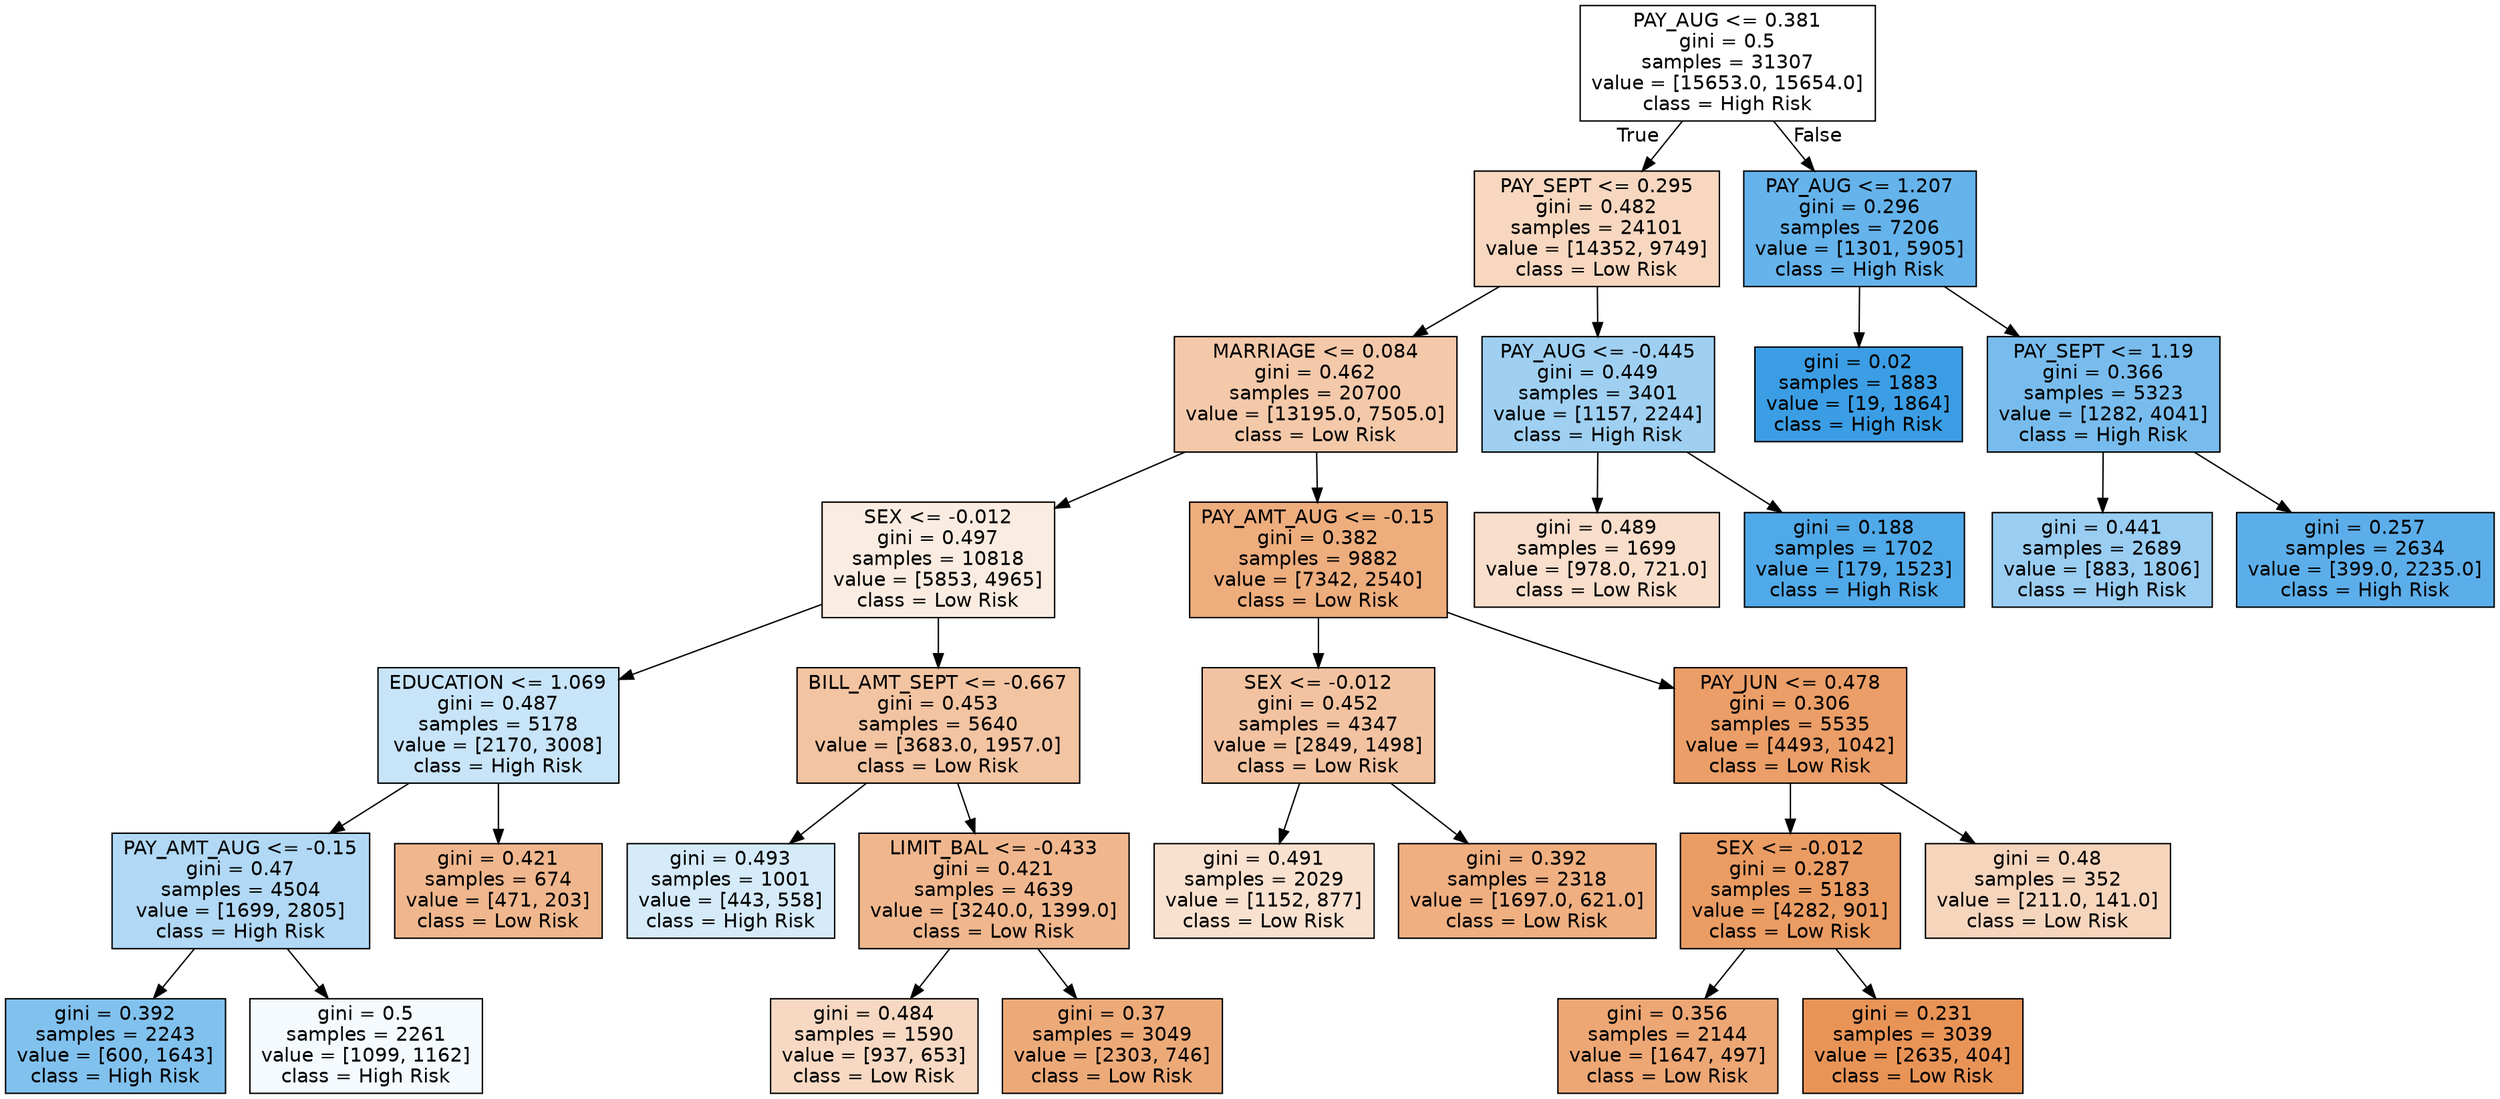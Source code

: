 digraph Tree {
node [shape=box, style="filled", color="black", fontname="helvetica"] ;
edge [fontname="helvetica"] ;
0 [label="PAY_AUG <= 0.381\ngini = 0.5\nsamples = 31307\nvalue = [15653.0, 15654.0]\nclass = High Risk", fillcolor="#ffffff"] ;
1 [label="PAY_SEPT <= 0.295\ngini = 0.482\nsamples = 24101\nvalue = [14352, 9749]\nclass = Low Risk", fillcolor="#f7d7bf"] ;
0 -> 1 [labeldistance=2.5, labelangle=45, headlabel="True"] ;
2 [label="MARRIAGE <= 0.084\ngini = 0.462\nsamples = 20700\nvalue = [13195.0, 7505.0]\nclass = Low Risk", fillcolor="#f4c9aa"] ;
1 -> 2 ;
3 [label="SEX <= -0.012\ngini = 0.497\nsamples = 10818\nvalue = [5853, 4965]\nclass = Low Risk", fillcolor="#fbece1"] ;
2 -> 3 ;
4 [label="EDUCATION <= 1.069\ngini = 0.487\nsamples = 5178\nvalue = [2170, 3008]\nclass = High Risk", fillcolor="#c8e4f8"] ;
3 -> 4 ;
5 [label="PAY_AMT_AUG <= -0.15\ngini = 0.47\nsamples = 4504\nvalue = [1699, 2805]\nclass = High Risk", fillcolor="#b1d8f5"] ;
4 -> 5 ;
6 [label="gini = 0.392\nsamples = 2243\nvalue = [600, 1643]\nclass = High Risk", fillcolor="#81c1ee"] ;
5 -> 6 ;
7 [label="gini = 0.5\nsamples = 2261\nvalue = [1099, 1162]\nclass = High Risk", fillcolor="#f4fafe"] ;
5 -> 7 ;
8 [label="gini = 0.421\nsamples = 674\nvalue = [471, 203]\nclass = Low Risk", fillcolor="#f0b78e"] ;
4 -> 8 ;
9 [label="BILL_AMT_SEPT <= -0.667\ngini = 0.453\nsamples = 5640\nvalue = [3683.0, 1957.0]\nclass = Low Risk", fillcolor="#f3c4a2"] ;
3 -> 9 ;
10 [label="gini = 0.493\nsamples = 1001\nvalue = [443, 558]\nclass = High Risk", fillcolor="#d6ebfa"] ;
9 -> 10 ;
11 [label="LIMIT_BAL <= -0.433\ngini = 0.421\nsamples = 4639\nvalue = [3240.0, 1399.0]\nclass = Low Risk", fillcolor="#f0b78e"] ;
9 -> 11 ;
12 [label="gini = 0.484\nsamples = 1590\nvalue = [937, 653]\nclass = Low Risk", fillcolor="#f7d9c3"] ;
11 -> 12 ;
13 [label="gini = 0.37\nsamples = 3049\nvalue = [2303, 746]\nclass = Low Risk", fillcolor="#edaa79"] ;
11 -> 13 ;
14 [label="PAY_AMT_AUG <= -0.15\ngini = 0.382\nsamples = 9882\nvalue = [7342, 2540]\nclass = Low Risk", fillcolor="#eead7d"] ;
2 -> 14 ;
15 [label="SEX <= -0.012\ngini = 0.452\nsamples = 4347\nvalue = [2849, 1498]\nclass = Low Risk", fillcolor="#f3c3a1"] ;
14 -> 15 ;
16 [label="gini = 0.491\nsamples = 2029\nvalue = [1152, 877]\nclass = Low Risk", fillcolor="#f9e1d0"] ;
15 -> 16 ;
17 [label="gini = 0.392\nsamples = 2318\nvalue = [1697.0, 621.0]\nclass = Low Risk", fillcolor="#efaf81"] ;
15 -> 17 ;
18 [label="PAY_JUN <= 0.478\ngini = 0.306\nsamples = 5535\nvalue = [4493, 1042]\nclass = Low Risk", fillcolor="#eb9e67"] ;
14 -> 18 ;
19 [label="SEX <= -0.012\ngini = 0.287\nsamples = 5183\nvalue = [4282, 901]\nclass = Low Risk", fillcolor="#ea9c63"] ;
18 -> 19 ;
20 [label="gini = 0.356\nsamples = 2144\nvalue = [1647, 497]\nclass = Low Risk", fillcolor="#eda775"] ;
19 -> 20 ;
21 [label="gini = 0.231\nsamples = 3039\nvalue = [2635, 404]\nclass = Low Risk", fillcolor="#e99457"] ;
19 -> 21 ;
22 [label="gini = 0.48\nsamples = 352\nvalue = [211.0, 141.0]\nclass = Low Risk", fillcolor="#f6d5bd"] ;
18 -> 22 ;
23 [label="PAY_AUG <= -0.445\ngini = 0.449\nsamples = 3401\nvalue = [1157, 2244]\nclass = High Risk", fillcolor="#9fd0f2"] ;
1 -> 23 ;
24 [label="gini = 0.489\nsamples = 1699\nvalue = [978.0, 721.0]\nclass = Low Risk", fillcolor="#f8decb"] ;
23 -> 24 ;
25 [label="gini = 0.188\nsamples = 1702\nvalue = [179, 1523]\nclass = High Risk", fillcolor="#50a9e8"] ;
23 -> 25 ;
26 [label="PAY_AUG <= 1.207\ngini = 0.296\nsamples = 7206\nvalue = [1301, 5905]\nclass = High Risk", fillcolor="#65b3eb"] ;
0 -> 26 [labeldistance=2.5, labelangle=-45, headlabel="False"] ;
27 [label="gini = 0.02\nsamples = 1883\nvalue = [19, 1864]\nclass = High Risk", fillcolor="#3b9ee5"] ;
26 -> 27 ;
28 [label="PAY_SEPT <= 1.19\ngini = 0.366\nsamples = 5323\nvalue = [1282, 4041]\nclass = High Risk", fillcolor="#78bced"] ;
26 -> 28 ;
29 [label="gini = 0.441\nsamples = 2689\nvalue = [883, 1806]\nclass = High Risk", fillcolor="#9acdf2"] ;
28 -> 29 ;
30 [label="gini = 0.257\nsamples = 2634\nvalue = [399.0, 2235.0]\nclass = High Risk", fillcolor="#5caeea"] ;
28 -> 30 ;
}
